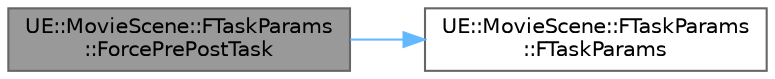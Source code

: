 digraph "UE::MovieScene::FTaskParams::ForcePrePostTask"
{
 // INTERACTIVE_SVG=YES
 // LATEX_PDF_SIZE
  bgcolor="transparent";
  edge [fontname=Helvetica,fontsize=10,labelfontname=Helvetica,labelfontsize=10];
  node [fontname=Helvetica,fontsize=10,shape=box,height=0.2,width=0.4];
  rankdir="LR";
  Node1 [id="Node000001",label="UE::MovieScene::FTaskParams\l::ForcePrePostTask",height=0.2,width=0.4,color="gray40", fillcolor="grey60", style="filled", fontcolor="black",tooltip="Force this task to run Pre/Post callbacks even if there is no meaningful work to be done in the body."];
  Node1 -> Node2 [id="edge1_Node000001_Node000002",color="steelblue1",style="solid",tooltip=" "];
  Node2 [id="Node000002",label="UE::MovieScene::FTaskParams\l::FTaskParams",height=0.2,width=0.4,color="grey40", fillcolor="white", style="filled",URL="$dd/d62/structUE_1_1MovieScene_1_1FTaskParams.html#a060c77f2f865be908464b1a81beeddd3",tooltip=" "];
}

